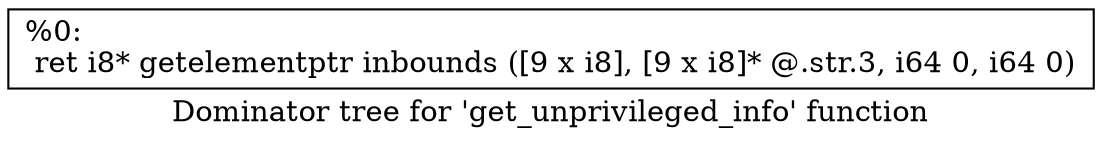 digraph "Dominator tree for 'get_unprivileged_info' function" {
	label="Dominator tree for 'get_unprivileged_info' function";

	Node0x849340 [shape=record,label="{%0:\l  ret i8* getelementptr inbounds ([9 x i8], [9 x i8]* @.str.3, i64 0, i64 0)\l}"];
}
